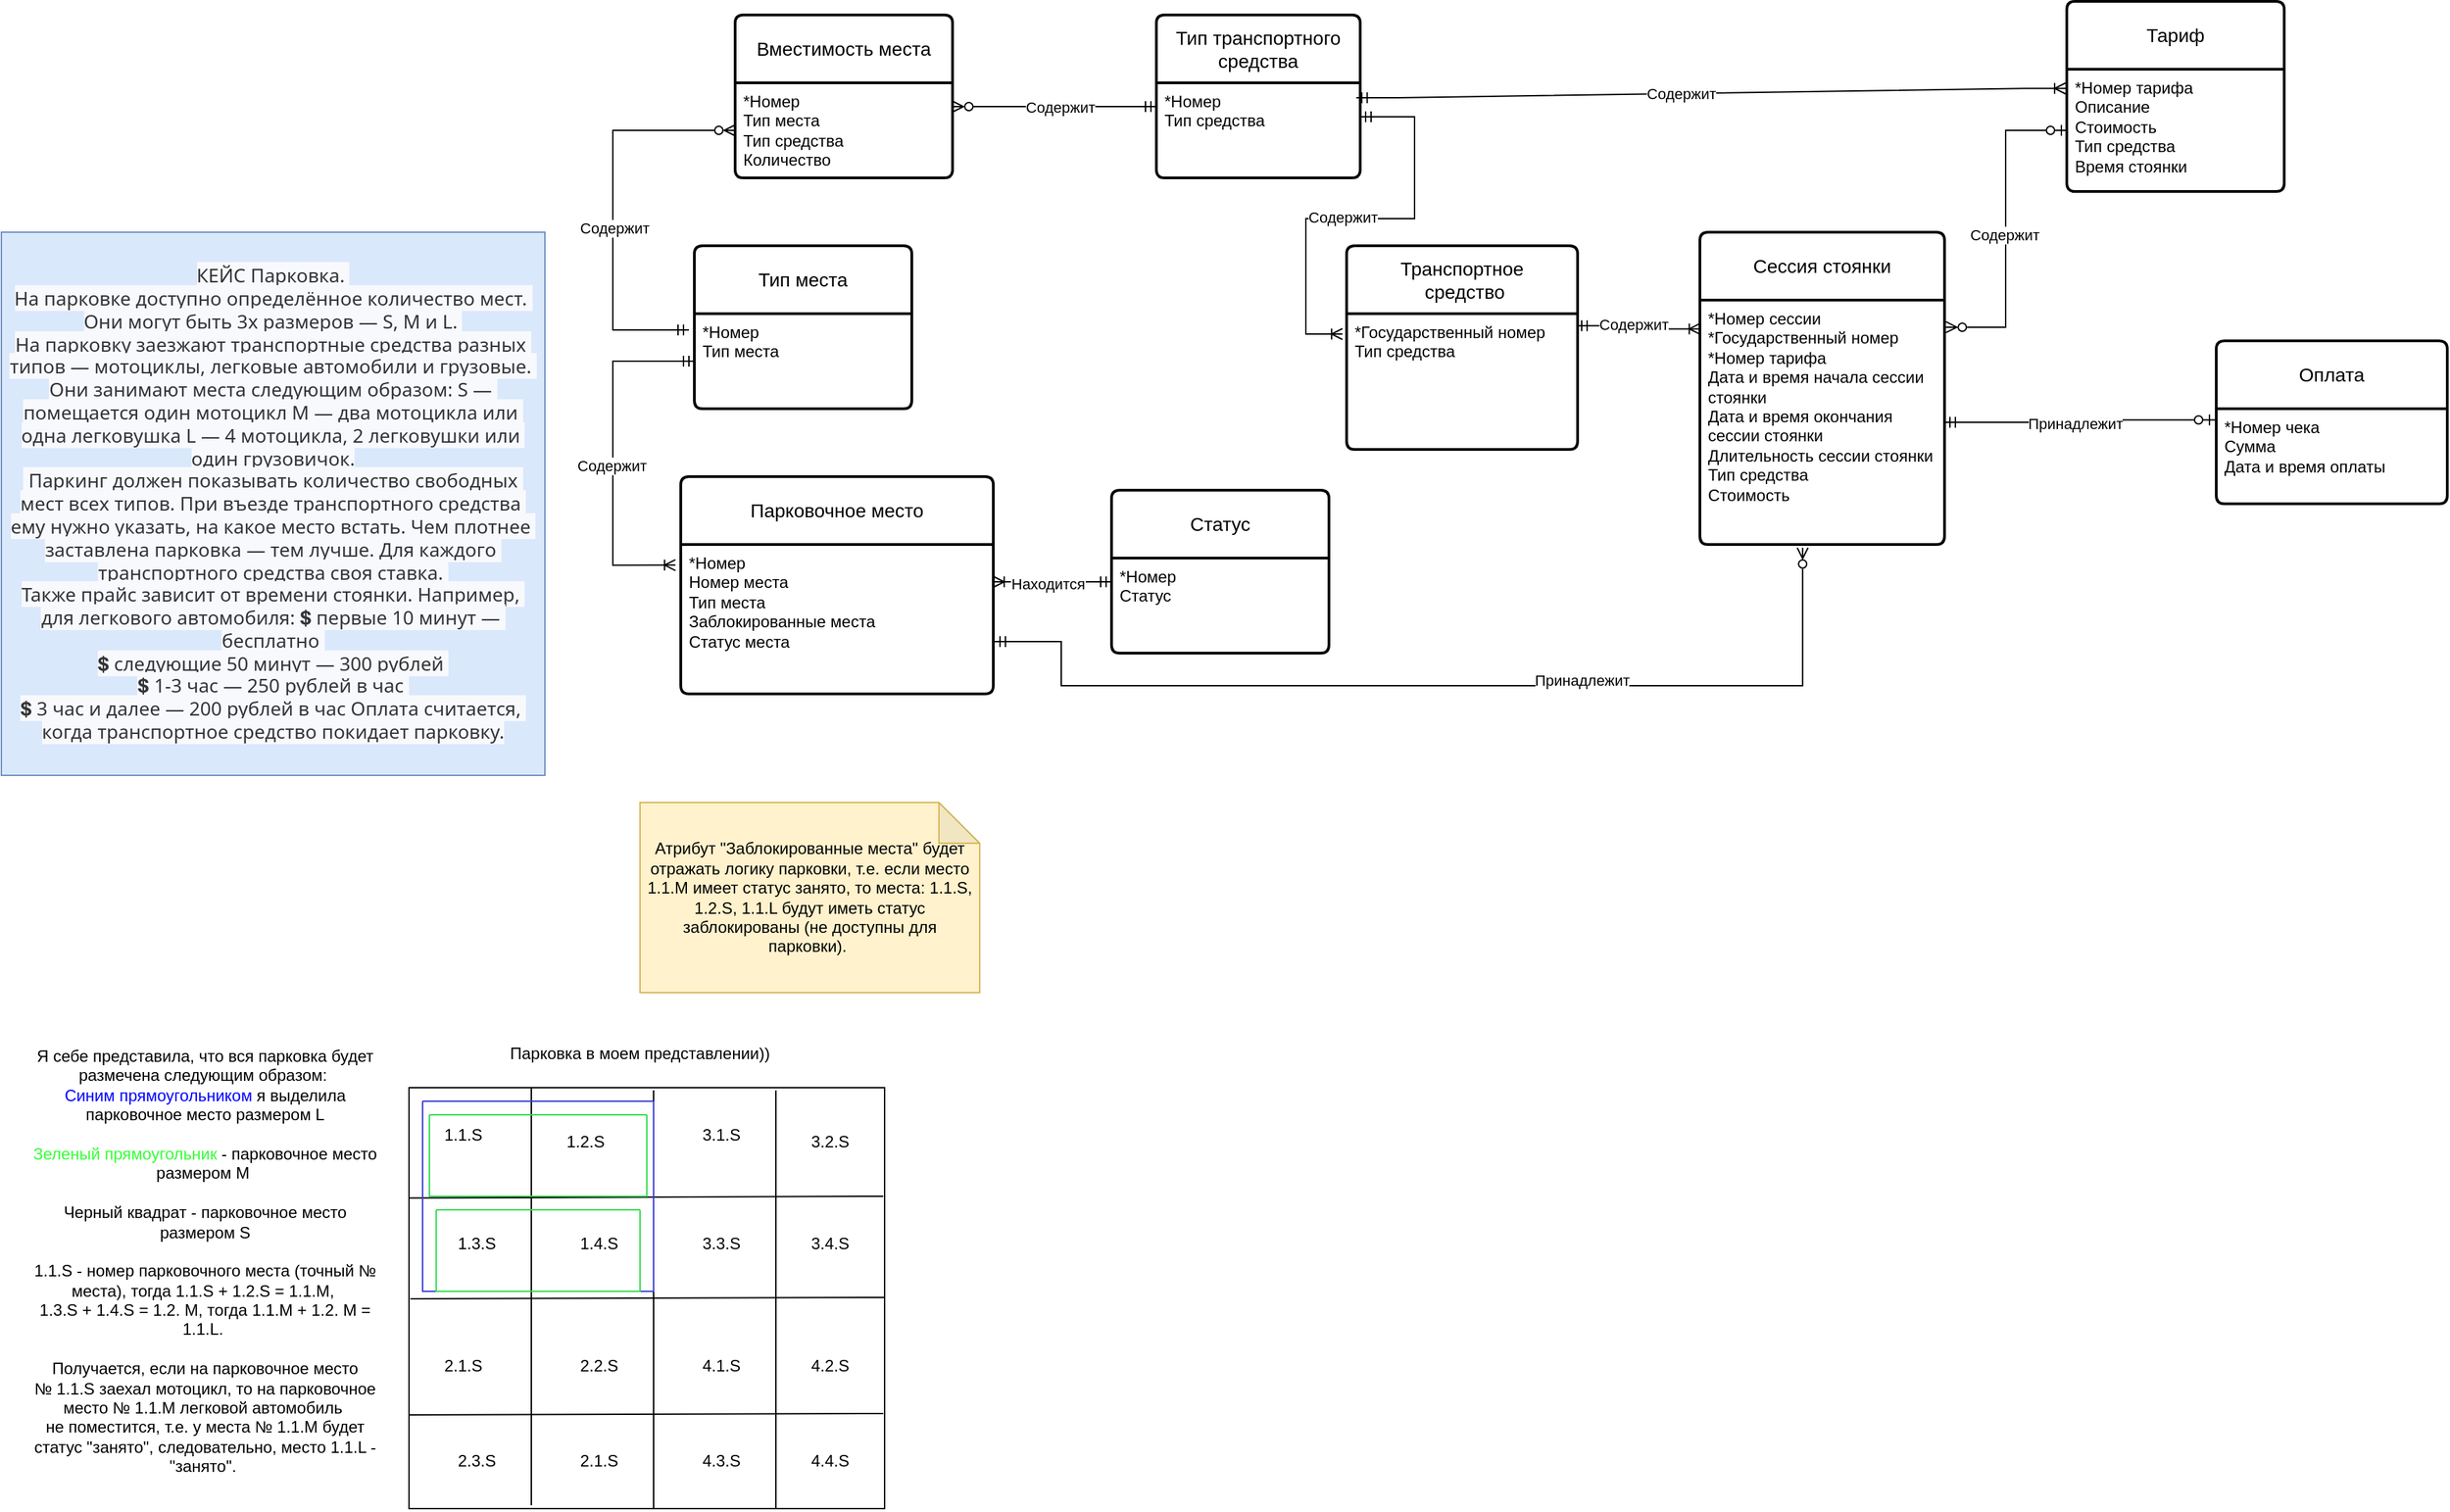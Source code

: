 <mxfile version="27.0.5">
  <diagram name="Страница — 1" id="spHd-ucAJgHMV7rk4M8j">
    <mxGraphModel dx="867" dy="1873" grid="1" gridSize="10" guides="1" tooltips="1" connect="1" arrows="1" fold="1" page="1" pageScale="1" pageWidth="827" pageHeight="1169" math="0" shadow="0">
      <root>
        <mxCell id="qZmKMY-UGPdEu0IypBca-0" />
        <mxCell id="qZmKMY-UGPdEu0IypBca-1" parent="qZmKMY-UGPdEu0IypBca-0" />
        <mxCell id="qZmKMY-UGPdEu0IypBca-2" value="&lt;span style=&quot;color: rgb(50, 52, 55); font-family: system-ui, sans-serif, &amp;quot;Apple Color Emoji&amp;quot;, &amp;quot;Segoe UI Emoji&amp;quot;, &amp;quot;Segoe UI Symbol&amp;quot;, &amp;quot;Noto Color Emoji&amp;quot;; font-size: 14px; font-style: normal; font-variant-ligatures: normal; font-variant-caps: normal; font-weight: 400; letter-spacing: normal; orphans: 2; text-align: start; text-indent: 0px; text-transform: none; widows: 2; word-spacing: 0px; -webkit-text-stroke-width: 0px; white-space: break-spaces; background-color: rgb(248, 249, 252); text-decoration-thickness: initial; text-decoration-style: initial; text-decoration-color: initial; display: inline !important; float: none;&quot;&gt;КЕЙС Парковка. &lt;br&gt;На парковке доступно определённое количество мест. Они могут быть 3х размеров — S, M и L. &lt;/span&gt;&lt;div&gt;&lt;span style=&quot;color: rgb(50, 52, 55); font-family: system-ui, sans-serif, &amp;quot;Apple Color Emoji&amp;quot;, &amp;quot;Segoe UI Emoji&amp;quot;, &amp;quot;Segoe UI Symbol&amp;quot;, &amp;quot;Noto Color Emoji&amp;quot;; font-size: 14px; font-style: normal; font-variant-ligatures: normal; font-variant-caps: normal; font-weight: 400; letter-spacing: normal; orphans: 2; text-align: start; text-indent: 0px; text-transform: none; widows: 2; word-spacing: 0px; -webkit-text-stroke-width: 0px; white-space: break-spaces; background-color: rgb(248, 249, 252); text-decoration-thickness: initial; text-decoration-style: initial; text-decoration-color: initial; display: inline !important; float: none;&quot;&gt;На парковку заезжают транспортные средства разных типов — мотоциклы, легковые автомобили и грузовые. Они занимают места следующим образом: S — помещается один мотоцикл M — два мотоцикла или одна легковушка L — 4 мотоцикла, 2 легковушки или один грузовичок.&lt;/span&gt;&lt;/div&gt;&lt;div&gt;&lt;span style=&quot;color: rgb(50, 52, 55); font-family: system-ui, sans-serif, &amp;quot;Apple Color Emoji&amp;quot;, &amp;quot;Segoe UI Emoji&amp;quot;, &amp;quot;Segoe UI Symbol&amp;quot;, &amp;quot;Noto Color Emoji&amp;quot;; font-size: 14px; font-style: normal; font-variant-ligatures: normal; font-variant-caps: normal; font-weight: 400; letter-spacing: normal; orphans: 2; text-align: start; text-indent: 0px; text-transform: none; widows: 2; word-spacing: 0px; -webkit-text-stroke-width: 0px; white-space: break-spaces; background-color: rgb(248, 249, 252); text-decoration-thickness: initial; text-decoration-style: initial; text-decoration-color: initial; display: inline !important; float: none;&quot;&gt; Паркинг должен показывать количество свободных мест всех типов. При въезде транспортного средства ему нужно указать, на какое место встать. Чем плотнее заставлена парковка — тем лучше. Для каждого транспортного средства своя ставка. &lt;/span&gt;&lt;/div&gt;&lt;div&gt;&lt;span style=&quot;color: rgb(50, 52, 55); font-family: system-ui, sans-serif, &amp;quot;Apple Color Emoji&amp;quot;, &amp;quot;Segoe UI Emoji&amp;quot;, &amp;quot;Segoe UI Symbol&amp;quot;, &amp;quot;Noto Color Emoji&amp;quot;; font-size: 14px; font-style: normal; font-variant-ligatures: normal; font-variant-caps: normal; font-weight: 400; letter-spacing: normal; orphans: 2; text-align: start; text-indent: 0px; text-transform: none; widows: 2; word-spacing: 0px; -webkit-text-stroke-width: 0px; white-space: break-spaces; background-color: rgb(248, 249, 252); text-decoration-thickness: initial; text-decoration-style: initial; text-decoration-color: initial; display: inline !important; float: none;&quot;&gt;Также прайс зависит от времени стоянки. Например, для легкового автомобиля: 💲 первые 10 минут — бесплатно &lt;br&gt;💲 следующие 50 минут — 300 рублей &lt;br&gt;💲 1-3 час — 250 рублей в час &lt;br&gt;💲 3 час и далее — 200 рублей в час Оплата считается, когда транспортное средство покидает парковку.&lt;/span&gt;&lt;/div&gt;" style="whiteSpace=wrap;html=1;aspect=fixed;fillColor=#dae8fc;strokeColor=#6c8ebf;" parent="qZmKMY-UGPdEu0IypBca-1" vertex="1">
          <mxGeometry x="10" y="10" width="400" height="400" as="geometry" />
        </mxCell>
        <mxCell id="qZmKMY-UGPdEu0IypBca-3" value="Тип транспортного средства" style="swimlane;childLayout=stackLayout;horizontal=1;startSize=50;horizontalStack=0;rounded=1;fontSize=14;fontStyle=0;strokeWidth=2;resizeParent=0;resizeLast=1;shadow=0;dashed=0;align=center;arcSize=4;whiteSpace=wrap;html=1;" parent="qZmKMY-UGPdEu0IypBca-1" vertex="1">
          <mxGeometry x="860" y="-150" width="150" height="120" as="geometry" />
        </mxCell>
        <mxCell id="qZmKMY-UGPdEu0IypBca-4" value="*Номер&lt;div&gt;Тип средства&lt;/div&gt;" style="align=left;strokeColor=none;fillColor=none;spacingLeft=4;spacingRight=4;fontSize=12;verticalAlign=top;resizable=0;rotatable=0;part=1;html=1;whiteSpace=wrap;" parent="qZmKMY-UGPdEu0IypBca-3" vertex="1">
          <mxGeometry y="50" width="150" height="70" as="geometry" />
        </mxCell>
        <mxCell id="qZmKMY-UGPdEu0IypBca-5" value="Вместимость места" style="swimlane;childLayout=stackLayout;horizontal=1;startSize=50;horizontalStack=0;rounded=1;fontSize=14;fontStyle=0;strokeWidth=2;resizeParent=0;resizeLast=1;shadow=0;dashed=0;align=center;arcSize=4;whiteSpace=wrap;html=1;" parent="qZmKMY-UGPdEu0IypBca-1" vertex="1">
          <mxGeometry x="550" y="-150" width="160" height="120" as="geometry" />
        </mxCell>
        <mxCell id="qZmKMY-UGPdEu0IypBca-6" value="*Номер&lt;div&gt;Тип места&lt;/div&gt;&lt;div&gt;Тип средства&lt;/div&gt;&lt;div&gt;Количество&lt;/div&gt;" style="align=left;strokeColor=none;fillColor=none;spacingLeft=4;spacingRight=4;fontSize=12;verticalAlign=top;resizable=0;rotatable=0;part=1;html=1;whiteSpace=wrap;" parent="qZmKMY-UGPdEu0IypBca-5" vertex="1">
          <mxGeometry y="50" width="160" height="70" as="geometry" />
        </mxCell>
        <mxCell id="qZmKMY-UGPdEu0IypBca-9" value="Статус" style="swimlane;childLayout=stackLayout;horizontal=1;startSize=50;horizontalStack=0;rounded=1;fontSize=14;fontStyle=0;strokeWidth=2;resizeParent=0;resizeLast=1;shadow=0;dashed=0;align=center;arcSize=4;whiteSpace=wrap;html=1;" parent="qZmKMY-UGPdEu0IypBca-1" vertex="1">
          <mxGeometry x="827" y="200" width="160" height="120" as="geometry" />
        </mxCell>
        <mxCell id="qZmKMY-UGPdEu0IypBca-10" value="*Номер&lt;div&gt;Статус&lt;/div&gt;" style="align=left;strokeColor=none;fillColor=none;spacingLeft=4;spacingRight=4;fontSize=12;verticalAlign=top;resizable=0;rotatable=0;part=1;html=1;whiteSpace=wrap;" parent="qZmKMY-UGPdEu0IypBca-9" vertex="1">
          <mxGeometry y="50" width="160" height="70" as="geometry" />
        </mxCell>
        <mxCell id="qZmKMY-UGPdEu0IypBca-11" value="Транспортное&lt;div&gt;&amp;nbsp;средство&lt;/div&gt;" style="swimlane;childLayout=stackLayout;horizontal=1;startSize=50;horizontalStack=0;rounded=1;fontSize=14;fontStyle=0;strokeWidth=2;resizeParent=0;resizeLast=1;shadow=0;dashed=0;align=center;arcSize=4;whiteSpace=wrap;html=1;" parent="qZmKMY-UGPdEu0IypBca-1" vertex="1">
          <mxGeometry x="1000" y="20" width="170" height="150" as="geometry" />
        </mxCell>
        <mxCell id="qZmKMY-UGPdEu0IypBca-12" value="*Государственный номер&lt;div&gt;Тип средства&lt;/div&gt;" style="align=left;strokeColor=none;fillColor=none;spacingLeft=4;spacingRight=4;fontSize=12;verticalAlign=top;resizable=0;rotatable=0;part=1;html=1;whiteSpace=wrap;" parent="qZmKMY-UGPdEu0IypBca-11" vertex="1">
          <mxGeometry y="50" width="170" height="100" as="geometry" />
        </mxCell>
        <mxCell id="qZmKMY-UGPdEu0IypBca-13" value="Тариф" style="swimlane;childLayout=stackLayout;horizontal=1;startSize=50;horizontalStack=0;rounded=1;fontSize=14;fontStyle=0;strokeWidth=2;resizeParent=0;resizeLast=1;shadow=0;dashed=0;align=center;arcSize=4;whiteSpace=wrap;html=1;" parent="qZmKMY-UGPdEu0IypBca-1" vertex="1">
          <mxGeometry x="1530" y="-160" width="160" height="140" as="geometry" />
        </mxCell>
        <mxCell id="qZmKMY-UGPdEu0IypBca-14" value="*Номер тарифа&lt;div&gt;Описание&lt;br&gt;&lt;div&gt;Стоимость&lt;/div&gt;&lt;div&gt;Тип средства&lt;/div&gt;&lt;div&gt;Время стоянки&lt;/div&gt;&lt;/div&gt;" style="align=left;strokeColor=none;fillColor=none;spacingLeft=4;spacingRight=4;fontSize=12;verticalAlign=top;resizable=0;rotatable=0;part=1;html=1;whiteSpace=wrap;" parent="qZmKMY-UGPdEu0IypBca-13" vertex="1">
          <mxGeometry y="50" width="160" height="90" as="geometry" />
        </mxCell>
        <mxCell id="qZmKMY-UGPdEu0IypBca-15" value="Оплата" style="swimlane;childLayout=stackLayout;horizontal=1;startSize=50;horizontalStack=0;rounded=1;fontSize=14;fontStyle=0;strokeWidth=2;resizeParent=0;resizeLast=1;shadow=0;dashed=0;align=center;arcSize=4;whiteSpace=wrap;html=1;" parent="qZmKMY-UGPdEu0IypBca-1" vertex="1">
          <mxGeometry x="1640" y="90" width="170" height="120" as="geometry" />
        </mxCell>
        <mxCell id="qZmKMY-UGPdEu0IypBca-16" value="*Номер чека&lt;div&gt;&lt;div&gt;Сумма&lt;/div&gt;&lt;div&gt;Дата и время оплаты&lt;/div&gt;&lt;/div&gt;" style="align=left;strokeColor=none;fillColor=none;spacingLeft=4;spacingRight=4;fontSize=12;verticalAlign=top;resizable=0;rotatable=0;part=1;html=1;whiteSpace=wrap;" parent="qZmKMY-UGPdEu0IypBca-15" vertex="1">
          <mxGeometry y="50" width="170" height="70" as="geometry" />
        </mxCell>
        <mxCell id="qZmKMY-UGPdEu0IypBca-17" value="" style="edgeStyle=entityRelationEdgeStyle;fontSize=12;html=1;endArrow=ERmandOne;endFill=0;rounded=0;entryX=0;entryY=0.25;entryDx=0;entryDy=0;exitX=1;exitY=0.25;exitDx=0;exitDy=0;startArrow=ERzeroToMany;startFill=0;" parent="qZmKMY-UGPdEu0IypBca-1" source="qZmKMY-UGPdEu0IypBca-6" target="qZmKMY-UGPdEu0IypBca-4" edge="1">
          <mxGeometry width="100" height="100" relative="1" as="geometry">
            <mxPoint x="690" y="340" as="sourcePoint" />
            <mxPoint x="790" y="240" as="targetPoint" />
          </mxGeometry>
        </mxCell>
        <mxCell id="qZmKMY-UGPdEu0IypBca-18" value="Содержит" style="edgeLabel;html=1;align=center;verticalAlign=middle;resizable=0;points=[];" parent="qZmKMY-UGPdEu0IypBca-17" vertex="1" connectable="0">
          <mxGeometry x="0.053" relative="1" as="geometry">
            <mxPoint as="offset" />
          </mxGeometry>
        </mxCell>
        <mxCell id="qZmKMY-UGPdEu0IypBca-20" value="" style="edgeStyle=entityRelationEdgeStyle;fontSize=12;html=1;endArrow=ERmandOne;startArrow=ERoneToMany;rounded=0;entryX=0;entryY=0.25;entryDx=0;entryDy=0;exitX=1;exitY=0.25;exitDx=0;exitDy=0;endFill=0;startFill=0;" parent="qZmKMY-UGPdEu0IypBca-1" source="qZmKMY-UGPdEu0IypBca-31" target="qZmKMY-UGPdEu0IypBca-10" edge="1">
          <mxGeometry width="100" height="100" relative="1" as="geometry">
            <mxPoint x="970" y="370" as="sourcePoint" />
            <mxPoint x="1087" y="270" as="targetPoint" />
          </mxGeometry>
        </mxCell>
        <mxCell id="qZmKMY-UGPdEu0IypBca-21" value="Находится" style="edgeLabel;html=1;align=center;verticalAlign=middle;resizable=0;points=[];" parent="qZmKMY-UGPdEu0IypBca-20" vertex="1" connectable="0">
          <mxGeometry x="-0.081" y="-1" relative="1" as="geometry">
            <mxPoint as="offset" />
          </mxGeometry>
        </mxCell>
        <mxCell id="qZmKMY-UGPdEu0IypBca-22" value="" style="fontSize=12;html=1;endArrow=ERoneToMany;startArrow=ERmandOne;rounded=0;entryX=-0.018;entryY=0.15;entryDx=0;entryDy=0;entryPerimeter=0;exitX=1;exitY=0.357;exitDx=0;exitDy=0;exitPerimeter=0;endFill=0;edgeStyle=orthogonalEdgeStyle;" parent="qZmKMY-UGPdEu0IypBca-1" source="qZmKMY-UGPdEu0IypBca-4" target="qZmKMY-UGPdEu0IypBca-12" edge="1">
          <mxGeometry width="100" height="100" relative="1" as="geometry">
            <mxPoint x="930" y="190" as="sourcePoint" />
            <mxPoint x="1030" y="90" as="targetPoint" />
            <Array as="points">
              <mxPoint x="1050" y="-75" />
              <mxPoint x="1050" />
              <mxPoint x="970" />
              <mxPoint x="970" y="85" />
            </Array>
          </mxGeometry>
        </mxCell>
        <mxCell id="qZmKMY-UGPdEu0IypBca-23" value="Содержит" style="edgeLabel;html=1;align=center;verticalAlign=middle;resizable=0;points=[];" parent="qZmKMY-UGPdEu0IypBca-22" vertex="1" connectable="0">
          <mxGeometry x="0.097" y="-1" relative="1" as="geometry">
            <mxPoint as="offset" />
          </mxGeometry>
        </mxCell>
        <mxCell id="qZmKMY-UGPdEu0IypBca-24" value="" style="edgeStyle=orthogonalEdgeStyle;fontSize=12;html=1;endArrow=ERzeroToOne;endFill=0;rounded=0;exitX=1;exitY=0.5;exitDx=0;exitDy=0;entryX=-0.006;entryY=0.118;entryDx=0;entryDy=0;entryPerimeter=0;startArrow=ERmandOne;startFill=0;" parent="qZmKMY-UGPdEu0IypBca-1" source="qZmKMY-UGPdEu0IypBca-35" target="qZmKMY-UGPdEu0IypBca-16" edge="1">
          <mxGeometry width="100" height="100" relative="1" as="geometry">
            <mxPoint x="1200" y="330" as="sourcePoint" />
            <mxPoint x="1300" y="230" as="targetPoint" />
          </mxGeometry>
        </mxCell>
        <mxCell id="qZmKMY-UGPdEu0IypBca-25" value="Принадлежит" style="edgeLabel;html=1;align=center;verticalAlign=middle;resizable=0;points=[];" parent="qZmKMY-UGPdEu0IypBca-24" vertex="1" connectable="0">
          <mxGeometry x="-0.042" y="-1" relative="1" as="geometry">
            <mxPoint as="offset" />
          </mxGeometry>
        </mxCell>
        <mxCell id="qZmKMY-UGPdEu0IypBca-26" value="" style="fontSize=12;html=1;endArrow=ERzeroToMany;startArrow=ERmandOne;rounded=0;entryX=0.42;entryY=1.013;entryDx=0;entryDy=0;entryPerimeter=0;exitX=1.004;exitY=0.65;exitDx=0;exitDy=0;endFill=0;startFill=0;edgeStyle=orthogonalEdgeStyle;exitPerimeter=0;" parent="qZmKMY-UGPdEu0IypBca-1" source="qZmKMY-UGPdEu0IypBca-31" target="qZmKMY-UGPdEu0IypBca-35" edge="1">
          <mxGeometry width="100" height="100" relative="1" as="geometry">
            <mxPoint x="970" y="345" as="sourcePoint" />
            <mxPoint x="1020" y="330" as="targetPoint" />
            <Array as="points">
              <mxPoint x="790" y="312" />
              <mxPoint x="790" y="344" />
              <mxPoint x="1336" y="344" />
            </Array>
          </mxGeometry>
        </mxCell>
        <mxCell id="qZmKMY-UGPdEu0IypBca-27" value="Принадлежит" style="edgeLabel;html=1;align=center;verticalAlign=middle;resizable=0;points=[];" parent="qZmKMY-UGPdEu0IypBca-26" vertex="1" connectable="0">
          <mxGeometry x="0.274" y="4" relative="1" as="geometry">
            <mxPoint as="offset" />
          </mxGeometry>
        </mxCell>
        <mxCell id="qZmKMY-UGPdEu0IypBca-28" value="" style="edgeStyle=entityRelationEdgeStyle;fontSize=12;html=1;endArrow=ERoneToMany;startArrow=ERmandOne;rounded=0;exitX=0.981;exitY=0.157;exitDx=0;exitDy=0;exitPerimeter=0;entryX=-0.006;entryY=0.157;entryDx=0;entryDy=0;entryPerimeter=0;endFill=0;startFill=0;" parent="qZmKMY-UGPdEu0IypBca-1" source="qZmKMY-UGPdEu0IypBca-4" target="qZmKMY-UGPdEu0IypBca-14" edge="1">
          <mxGeometry width="100" height="100" relative="1" as="geometry">
            <mxPoint x="987" y="130" as="sourcePoint" />
            <mxPoint x="1280" y="190" as="targetPoint" />
          </mxGeometry>
        </mxCell>
        <mxCell id="qZmKMY-UGPdEu0IypBca-29" value="Содержит" style="edgeLabel;html=1;align=center;verticalAlign=middle;resizable=0;points=[];" parent="qZmKMY-UGPdEu0IypBca-28" vertex="1" connectable="0">
          <mxGeometry x="-0.086" relative="1" as="geometry">
            <mxPoint as="offset" />
          </mxGeometry>
        </mxCell>
        <mxCell id="qZmKMY-UGPdEu0IypBca-30" value="Парковочное место" style="swimlane;childLayout=stackLayout;horizontal=1;startSize=50;horizontalStack=0;rounded=1;fontSize=14;fontStyle=0;strokeWidth=2;resizeParent=0;resizeLast=1;shadow=0;dashed=0;align=center;arcSize=4;whiteSpace=wrap;html=1;" parent="qZmKMY-UGPdEu0IypBca-1" vertex="1">
          <mxGeometry x="510" y="190" width="230" height="160" as="geometry" />
        </mxCell>
        <mxCell id="qZmKMY-UGPdEu0IypBca-31" value="&lt;div&gt;*Номер&lt;/div&gt;Номер места&lt;div&gt;Тип места&lt;/div&gt;&lt;div&gt;Заблокированные места&lt;/div&gt;&lt;div&gt;Статус места&lt;/div&gt;" style="align=left;strokeColor=none;fillColor=none;spacingLeft=4;spacingRight=4;fontSize=12;verticalAlign=top;resizable=0;rotatable=0;part=1;html=1;whiteSpace=wrap;" parent="qZmKMY-UGPdEu0IypBca-30" vertex="1">
          <mxGeometry y="50" width="230" height="110" as="geometry" />
        </mxCell>
        <mxCell id="qZmKMY-UGPdEu0IypBca-34" value="Сессия стоянки" style="swimlane;childLayout=stackLayout;horizontal=1;startSize=50;horizontalStack=0;rounded=1;fontSize=14;fontStyle=0;strokeWidth=2;resizeParent=0;resizeLast=1;shadow=0;dashed=0;align=center;arcSize=4;whiteSpace=wrap;html=1;" parent="qZmKMY-UGPdEu0IypBca-1" vertex="1">
          <mxGeometry x="1260" y="10" width="180" height="230" as="geometry" />
        </mxCell>
        <mxCell id="qZmKMY-UGPdEu0IypBca-35" value="&lt;div&gt;*Номер сессии&lt;/div&gt;*Государственный номер&lt;div&gt;*Номер тарифа&lt;br&gt;Дата и время начала сессии стоянки&lt;/div&gt;&lt;div&gt;Дата и время окончания сессии стоянки&lt;/div&gt;&lt;div&gt;Длительность сессии стоянки&lt;/div&gt;&lt;div&gt;Тип средства&lt;/div&gt;&lt;div&gt;Стоимость&lt;/div&gt;" style="align=left;strokeColor=none;fillColor=none;spacingLeft=4;spacingRight=4;fontSize=12;verticalAlign=top;resizable=0;rotatable=0;part=1;html=1;whiteSpace=wrap;" parent="qZmKMY-UGPdEu0IypBca-34" vertex="1">
          <mxGeometry y="50" width="180" height="180" as="geometry" />
        </mxCell>
        <mxCell id="qZmKMY-UGPdEu0IypBca-36" value="" style="edgeStyle=orthogonalEdgeStyle;fontSize=12;html=1;endArrow=ERoneToMany;startArrow=ERmandOne;rounded=0;entryX=0.001;entryY=0.118;entryDx=0;entryDy=0;entryPerimeter=0;exitX=0.994;exitY=0.089;exitDx=0;exitDy=0;exitPerimeter=0;endFill=0;startFill=0;" parent="qZmKMY-UGPdEu0IypBca-1" source="qZmKMY-UGPdEu0IypBca-12" target="qZmKMY-UGPdEu0IypBca-35" edge="1">
          <mxGeometry width="100" height="100" relative="1" as="geometry">
            <mxPoint x="1191" y="230" as="sourcePoint" />
            <mxPoint x="1200" y="60" as="targetPoint" />
          </mxGeometry>
        </mxCell>
        <mxCell id="qZmKMY-UGPdEu0IypBca-37" value="Содержит" style="edgeLabel;html=1;align=center;verticalAlign=middle;resizable=0;points=[];" parent="qZmKMY-UGPdEu0IypBca-36" vertex="1" connectable="0">
          <mxGeometry x="-0.103" y="1" relative="1" as="geometry">
            <mxPoint as="offset" />
          </mxGeometry>
        </mxCell>
        <mxCell id="qZmKMY-UGPdEu0IypBca-38" value="" style="edgeStyle=orthogonalEdgeStyle;fontSize=12;html=1;endArrow=ERzeroToOne;startArrow=ERzeroToMany;rounded=0;entryX=0;entryY=0.5;entryDx=0;entryDy=0;endFill=0;startFill=0;exitX=1.006;exitY=0.111;exitDx=0;exitDy=0;exitPerimeter=0;" parent="qZmKMY-UGPdEu0IypBca-1" source="qZmKMY-UGPdEu0IypBca-35" target="qZmKMY-UGPdEu0IypBca-14" edge="1">
          <mxGeometry width="100" height="100" relative="1" as="geometry">
            <mxPoint x="1470" y="80" as="sourcePoint" />
            <mxPoint x="1330" y="150" as="targetPoint" />
          </mxGeometry>
        </mxCell>
        <mxCell id="qZmKMY-UGPdEu0IypBca-39" value="Содержит" style="edgeLabel;html=1;align=center;verticalAlign=middle;resizable=0;points=[];" parent="qZmKMY-UGPdEu0IypBca-38" vertex="1" connectable="0">
          <mxGeometry x="-0.038" y="1" relative="1" as="geometry">
            <mxPoint as="offset" />
          </mxGeometry>
        </mxCell>
        <mxCell id="qZmKMY-UGPdEu0IypBca-42" value="" style="rounded=0;whiteSpace=wrap;html=1;" parent="qZmKMY-UGPdEu0IypBca-1" vertex="1">
          <mxGeometry x="310" y="640" width="350" height="310" as="geometry" />
        </mxCell>
        <mxCell id="qZmKMY-UGPdEu0IypBca-43" value="" style="endArrow=none;html=1;rounded=0;exitX=0.008;exitY=0.213;exitDx=0;exitDy=0;exitPerimeter=0;entryX=1.005;entryY=0.209;entryDx=0;entryDy=0;entryPerimeter=0;" parent="qZmKMY-UGPdEu0IypBca-1" edge="1">
          <mxGeometry width="50" height="50" relative="1" as="geometry">
            <mxPoint x="310.0" y="721.24" as="sourcePoint" />
            <mxPoint x="658.95" y="720" as="targetPoint" />
          </mxGeometry>
        </mxCell>
        <mxCell id="qZmKMY-UGPdEu0IypBca-44" value="" style="endArrow=none;html=1;rounded=0;exitX=0.008;exitY=0.213;exitDx=0;exitDy=0;exitPerimeter=0;entryX=1.005;entryY=0.209;entryDx=0;entryDy=0;entryPerimeter=0;" parent="qZmKMY-UGPdEu0IypBca-1" edge="1">
          <mxGeometry width="50" height="50" relative="1" as="geometry">
            <mxPoint x="311" y="795.5" as="sourcePoint" />
            <mxPoint x="660" y="794.5" as="targetPoint" />
          </mxGeometry>
        </mxCell>
        <mxCell id="qZmKMY-UGPdEu0IypBca-45" value="" style="endArrow=none;html=1;rounded=0;exitX=0.008;exitY=0.213;exitDx=0;exitDy=0;exitPerimeter=0;entryX=1.005;entryY=0.209;entryDx=0;entryDy=0;entryPerimeter=0;" parent="qZmKMY-UGPdEu0IypBca-1" edge="1">
          <mxGeometry width="50" height="50" relative="1" as="geometry">
            <mxPoint x="310" y="881" as="sourcePoint" />
            <mxPoint x="659" y="880" as="targetPoint" />
          </mxGeometry>
        </mxCell>
        <mxCell id="qZmKMY-UGPdEu0IypBca-46" value="" style="endArrow=none;html=1;rounded=0;entryX=0.269;entryY=0.008;entryDx=0;entryDy=0;entryPerimeter=0;exitX=0.269;exitY=1;exitDx=0;exitDy=0;exitPerimeter=0;" parent="qZmKMY-UGPdEu0IypBca-1" edge="1">
          <mxGeometry width="50" height="50" relative="1" as="geometry">
            <mxPoint x="400" y="947.52" as="sourcePoint" />
            <mxPoint x="400" y="640.0" as="targetPoint" />
          </mxGeometry>
        </mxCell>
        <mxCell id="qZmKMY-UGPdEu0IypBca-47" value="" style="endArrow=none;html=1;rounded=0;entryX=0.269;entryY=0.008;entryDx=0;entryDy=0;entryPerimeter=0;exitX=0.269;exitY=1;exitDx=0;exitDy=0;exitPerimeter=0;" parent="qZmKMY-UGPdEu0IypBca-1" edge="1">
          <mxGeometry width="50" height="50" relative="1" as="geometry">
            <mxPoint x="490" y="950" as="sourcePoint" />
            <mxPoint x="490" y="642" as="targetPoint" />
          </mxGeometry>
        </mxCell>
        <mxCell id="qZmKMY-UGPdEu0IypBca-48" value="" style="endArrow=none;html=1;rounded=0;entryX=0.269;entryY=0.008;entryDx=0;entryDy=0;entryPerimeter=0;exitX=0.269;exitY=1;exitDx=0;exitDy=0;exitPerimeter=0;" parent="qZmKMY-UGPdEu0IypBca-1" edge="1">
          <mxGeometry width="50" height="50" relative="1" as="geometry">
            <mxPoint x="580" y="950" as="sourcePoint" />
            <mxPoint x="580" y="642" as="targetPoint" />
          </mxGeometry>
        </mxCell>
        <mxCell id="qZmKMY-UGPdEu0IypBca-49" value="Парковка в моем представлении))" style="text;html=1;align=center;verticalAlign=middle;whiteSpace=wrap;rounded=0;" parent="qZmKMY-UGPdEu0IypBca-1" vertex="1">
          <mxGeometry x="350" y="600" width="260" height="30" as="geometry" />
        </mxCell>
        <mxCell id="qZmKMY-UGPdEu0IypBca-50" value="1.1.S" style="text;html=1;align=center;verticalAlign=middle;whiteSpace=wrap;rounded=0;" parent="qZmKMY-UGPdEu0IypBca-1" vertex="1">
          <mxGeometry x="320" y="660" width="60" height="30" as="geometry" />
        </mxCell>
        <mxCell id="qZmKMY-UGPdEu0IypBca-51" value="1.2.S" style="text;html=1;align=center;verticalAlign=middle;whiteSpace=wrap;rounded=0;" parent="qZmKMY-UGPdEu0IypBca-1" vertex="1">
          <mxGeometry x="410" y="665" width="60" height="30" as="geometry" />
        </mxCell>
        <mxCell id="qZmKMY-UGPdEu0IypBca-52" value="1.4.S" style="text;html=1;align=center;verticalAlign=middle;whiteSpace=wrap;rounded=0;" parent="qZmKMY-UGPdEu0IypBca-1" vertex="1">
          <mxGeometry x="420" y="740" width="60" height="30" as="geometry" />
        </mxCell>
        <mxCell id="qZmKMY-UGPdEu0IypBca-53" value="2.1.S" style="text;html=1;align=center;verticalAlign=middle;whiteSpace=wrap;rounded=0;" parent="qZmKMY-UGPdEu0IypBca-1" vertex="1">
          <mxGeometry x="320" y="830" width="60" height="30" as="geometry" />
        </mxCell>
        <mxCell id="qZmKMY-UGPdEu0IypBca-54" value="2.2.S" style="text;html=1;align=center;verticalAlign=middle;whiteSpace=wrap;rounded=0;" parent="qZmKMY-UGPdEu0IypBca-1" vertex="1">
          <mxGeometry x="420" y="830" width="60" height="30" as="geometry" />
        </mxCell>
        <mxCell id="qZmKMY-UGPdEu0IypBca-55" value="2.3.S" style="text;html=1;align=center;verticalAlign=middle;whiteSpace=wrap;rounded=0;" parent="qZmKMY-UGPdEu0IypBca-1" vertex="1">
          <mxGeometry x="330" y="900" width="60" height="30" as="geometry" />
        </mxCell>
        <mxCell id="qZmKMY-UGPdEu0IypBca-56" value="2.1.S" style="text;html=1;align=center;verticalAlign=middle;whiteSpace=wrap;rounded=0;" parent="qZmKMY-UGPdEu0IypBca-1" vertex="1">
          <mxGeometry x="420" y="900" width="60" height="30" as="geometry" />
        </mxCell>
        <mxCell id="qZmKMY-UGPdEu0IypBca-57" value="Я себе представила, что вся парковка будет размечена следующим образом:&amp;nbsp;&lt;div&gt;&lt;span style=&quot;background-color: transparent; color: light-dark(rgb(0, 0, 0), rgb(255, 255, 255));&quot;&gt;&lt;font style=&quot;color: light-dark(rgb(0, 0, 255), rgb(255, 255, 255));&quot;&gt;Синим прямоугольником&lt;/font&gt;&lt;/span&gt;&lt;span style=&quot;background-color: transparent; color: light-dark(rgb(0, 0, 0), rgb(255, 255, 255));&quot;&gt;&amp;nbsp;я выделила парковочное место размером L&lt;/span&gt;&lt;div&gt;&lt;span style=&quot;background-color: transparent; color: light-dark(rgb(0, 0, 0), rgb(255, 255, 255));&quot;&gt;&lt;br&gt;&lt;/span&gt;&lt;/div&gt;&lt;span style=&quot;background-color: transparent; color: light-dark(rgb(0, 0, 0), rgb(255, 255, 255));&quot;&gt;&lt;font style=&quot;color: light-dark(rgb(51, 255, 51), rgb(255, 255, 255));&quot;&gt;Зеленый прямоугольник&lt;/font&gt;&lt;/span&gt;&lt;span style=&quot;background-color: transparent; color: light-dark(rgb(0, 0, 0), rgb(255, 255, 255));&quot;&gt;&amp;nbsp;- парковочное место размером М&lt;/span&gt;&amp;nbsp;&lt;/div&gt;&lt;div&gt;&lt;br&gt;&lt;/div&gt;&lt;div&gt;Черный квадрат - парковочное место размером S&lt;br&gt;&lt;div&gt;&lt;br&gt;&lt;/div&gt;&lt;div&gt;1.1.S - номер парковочного места (точный № места), тогда 1.1.S + 1.2.S = 1.1.M,&amp;nbsp;&lt;div&gt;1.3.S + 1.4.S = 1.2. M, тогда 1.1.M + 1.2. M = 1.1.L.&amp;nbsp;&lt;/div&gt;&lt;div&gt;&lt;span style=&quot;background-color: transparent; color: light-dark(rgb(0, 0, 0), rgb(255, 255, 255));&quot;&gt;&lt;br&gt;&lt;/span&gt;&lt;/div&gt;&lt;div&gt;Получается, если на парковочное место №&amp;nbsp;&lt;span style=&quot;background-color: transparent; color: light-dark(rgb(0, 0, 0), rgb(255, 255, 255));&quot;&gt;1.1.S заехал мотоцикл, то на парковочное место №&amp;nbsp;&lt;/span&gt;&lt;span style=&quot;background-color: transparent; color: light-dark(rgb(0, 0, 0), rgb(255, 255, 255));&quot;&gt;1.1.M легковой автомобиль&amp;nbsp;&lt;/span&gt;&lt;/div&gt;&lt;div&gt;&lt;span style=&quot;background-color: transparent; color: light-dark(rgb(0, 0, 0), rgb(255, 255, 255));&quot;&gt;не поместится, т.е. у места №&amp;nbsp;&lt;/span&gt;&lt;span style=&quot;background-color: transparent; color: light-dark(rgb(0, 0, 0), rgb(255, 255, 255));&quot;&gt;1.1.M будет статус &quot;занято&quot;, следовательно, место 1.1.L - &quot;занято&quot;.&amp;nbsp;&lt;/span&gt;&lt;/div&gt;&lt;div&gt;&lt;br&gt;&lt;/div&gt;&lt;/div&gt;&lt;/div&gt;" style="text;html=1;align=center;verticalAlign=middle;whiteSpace=wrap;rounded=0;" parent="qZmKMY-UGPdEu0IypBca-1" vertex="1">
          <mxGeometry x="30" y="610" width="260" height="330" as="geometry" />
        </mxCell>
        <mxCell id="qZmKMY-UGPdEu0IypBca-58" value="3.1.S" style="text;html=1;align=center;verticalAlign=middle;whiteSpace=wrap;rounded=0;" parent="qZmKMY-UGPdEu0IypBca-1" vertex="1">
          <mxGeometry x="510" y="660" width="60" height="30" as="geometry" />
        </mxCell>
        <mxCell id="qZmKMY-UGPdEu0IypBca-59" value="3.2.S" style="text;html=1;align=center;verticalAlign=middle;whiteSpace=wrap;rounded=0;" parent="qZmKMY-UGPdEu0IypBca-1" vertex="1">
          <mxGeometry x="590" y="665" width="60" height="30" as="geometry" />
        </mxCell>
        <mxCell id="qZmKMY-UGPdEu0IypBca-60" value="3.3.S" style="text;html=1;align=center;verticalAlign=middle;whiteSpace=wrap;rounded=0;" parent="qZmKMY-UGPdEu0IypBca-1" vertex="1">
          <mxGeometry x="510" y="740" width="60" height="30" as="geometry" />
        </mxCell>
        <mxCell id="qZmKMY-UGPdEu0IypBca-61" value="3.4.S" style="text;html=1;align=center;verticalAlign=middle;whiteSpace=wrap;rounded=0;" parent="qZmKMY-UGPdEu0IypBca-1" vertex="1">
          <mxGeometry x="590" y="740" width="60" height="30" as="geometry" />
        </mxCell>
        <mxCell id="qZmKMY-UGPdEu0IypBca-62" value="4.1.S" style="text;html=1;align=center;verticalAlign=middle;whiteSpace=wrap;rounded=0;" parent="qZmKMY-UGPdEu0IypBca-1" vertex="1">
          <mxGeometry x="510" y="830" width="60" height="30" as="geometry" />
        </mxCell>
        <mxCell id="qZmKMY-UGPdEu0IypBca-63" value="4.2.S" style="text;html=1;align=center;verticalAlign=middle;whiteSpace=wrap;rounded=0;" parent="qZmKMY-UGPdEu0IypBca-1" vertex="1">
          <mxGeometry x="590" y="830" width="60" height="30" as="geometry" />
        </mxCell>
        <mxCell id="qZmKMY-UGPdEu0IypBca-64" value="4.3.S" style="text;html=1;align=center;verticalAlign=middle;whiteSpace=wrap;rounded=0;" parent="qZmKMY-UGPdEu0IypBca-1" vertex="1">
          <mxGeometry x="510" y="900" width="60" height="30" as="geometry" />
        </mxCell>
        <mxCell id="qZmKMY-UGPdEu0IypBca-65" value="4.4.S" style="text;html=1;align=center;verticalAlign=middle;whiteSpace=wrap;rounded=0;" parent="qZmKMY-UGPdEu0IypBca-1" vertex="1">
          <mxGeometry x="590" y="900" width="60" height="30" as="geometry" />
        </mxCell>
        <mxCell id="qZmKMY-UGPdEu0IypBca-66" value="" style="swimlane;startSize=0;strokeColor=light-dark(#363bd3, #ededed);" parent="qZmKMY-UGPdEu0IypBca-1" vertex="1">
          <mxGeometry x="320" y="650" width="170" height="140" as="geometry" />
        </mxCell>
        <mxCell id="qZmKMY-UGPdEu0IypBca-67" value="" style="swimlane;startSize=0;strokeColor=light-dark(#2edc4b, #ededed);" parent="qZmKMY-UGPdEu0IypBca-66" vertex="1">
          <mxGeometry x="5" y="10" width="160" height="60" as="geometry" />
        </mxCell>
        <mxCell id="qZmKMY-UGPdEu0IypBca-68" value="" style="swimlane;startSize=0;strokeColor=light-dark(#2edc4b, #ededed);" parent="qZmKMY-UGPdEu0IypBca-66" vertex="1">
          <mxGeometry x="10" y="80" width="150" height="60" as="geometry" />
        </mxCell>
        <mxCell id="qZmKMY-UGPdEu0IypBca-69" value="1.3.S" style="text;html=1;align=center;verticalAlign=middle;whiteSpace=wrap;rounded=0;strokeColor=none;" parent="qZmKMY-UGPdEu0IypBca-68" vertex="1">
          <mxGeometry y="10" width="60" height="30" as="geometry" />
        </mxCell>
        <mxCell id="qZmKMY-UGPdEu0IypBca-70" value="Атрибут &quot;Заблокированные места&quot; будет отражать логику парковки, т.е. если место 1.1.M имеет статус занято, то места: 1.1.S, 1.2.S, 1.1.L будут иметь статус заблокированы (не доступны для парковки).&amp;nbsp;" style="shape=note;whiteSpace=wrap;html=1;backgroundOutline=1;darkOpacity=0.05;fillColor=#fff2cc;strokeColor=#d6b656;" parent="qZmKMY-UGPdEu0IypBca-1" vertex="1">
          <mxGeometry x="480" y="430" width="250" height="140" as="geometry" />
        </mxCell>
        <mxCell id="OigdaGQ124TJyGixHXFk-0" value="Тип места" style="swimlane;childLayout=stackLayout;horizontal=1;startSize=50;horizontalStack=0;rounded=1;fontSize=14;fontStyle=0;strokeWidth=2;resizeParent=0;resizeLast=1;shadow=0;dashed=0;align=center;arcSize=4;whiteSpace=wrap;html=1;" parent="qZmKMY-UGPdEu0IypBca-1" vertex="1">
          <mxGeometry x="520" y="20" width="160" height="120" as="geometry" />
        </mxCell>
        <mxCell id="OigdaGQ124TJyGixHXFk-1" value="*Номер&lt;div&gt;Тип места&lt;/div&gt;" style="align=left;strokeColor=none;fillColor=none;spacingLeft=4;spacingRight=4;fontSize=12;verticalAlign=top;resizable=0;rotatable=0;part=1;html=1;whiteSpace=wrap;" parent="OigdaGQ124TJyGixHXFk-0" vertex="1">
          <mxGeometry y="50" width="160" height="70" as="geometry" />
        </mxCell>
        <mxCell id="OigdaGQ124TJyGixHXFk-3" value="" style="endArrow=ERmandOne;html=1;rounded=0;exitX=0;exitY=0.5;exitDx=0;exitDy=0;entryX=-0.025;entryY=0.171;entryDx=0;entryDy=0;entryPerimeter=0;startArrow=ERzeroToMany;startFill=0;endFill=0;edgeStyle=orthogonalEdgeStyle;" parent="qZmKMY-UGPdEu0IypBca-1" source="qZmKMY-UGPdEu0IypBca-6" target="OigdaGQ124TJyGixHXFk-1" edge="1">
          <mxGeometry width="50" height="50" relative="1" as="geometry">
            <mxPoint x="720" y="150" as="sourcePoint" />
            <mxPoint x="770" y="100" as="targetPoint" />
            <Array as="points">
              <mxPoint x="460" y="-65" />
              <mxPoint x="460" y="82" />
            </Array>
          </mxGeometry>
        </mxCell>
        <mxCell id="ObA4a_8nX8yYrhJ-Gnjc-0" value="Содержит" style="edgeLabel;html=1;align=center;verticalAlign=middle;resizable=0;points=[];" parent="OigdaGQ124TJyGixHXFk-3" vertex="1" connectable="0">
          <mxGeometry x="0.106" y="1" relative="1" as="geometry">
            <mxPoint as="offset" />
          </mxGeometry>
        </mxCell>
        <mxCell id="OigdaGQ124TJyGixHXFk-4" value="" style="endArrow=ERmandOne;html=1;rounded=0;entryX=0;entryY=0.5;entryDx=0;entryDy=0;exitX=-0.017;exitY=0.138;exitDx=0;exitDy=0;edgeStyle=orthogonalEdgeStyle;startArrow=ERoneToMany;startFill=0;endFill=0;exitPerimeter=0;" parent="qZmKMY-UGPdEu0IypBca-1" source="qZmKMY-UGPdEu0IypBca-31" target="OigdaGQ124TJyGixHXFk-1" edge="1">
          <mxGeometry width="50" height="50" relative="1" as="geometry">
            <mxPoint x="808.08" y="335" as="sourcePoint" />
            <mxPoint x="770" y="180" as="targetPoint" />
            <Array as="points">
              <mxPoint x="460" y="255" />
              <mxPoint x="460" y="105" />
            </Array>
          </mxGeometry>
        </mxCell>
        <mxCell id="ObA4a_8nX8yYrhJ-Gnjc-1" value="Содержит" style="edgeLabel;html=1;align=center;verticalAlign=middle;resizable=0;points=[];" parent="OigdaGQ124TJyGixHXFk-4" vertex="1" connectable="0">
          <mxGeometry x="-0.063" y="1" relative="1" as="geometry">
            <mxPoint as="offset" />
          </mxGeometry>
        </mxCell>
      </root>
    </mxGraphModel>
  </diagram>
</mxfile>
